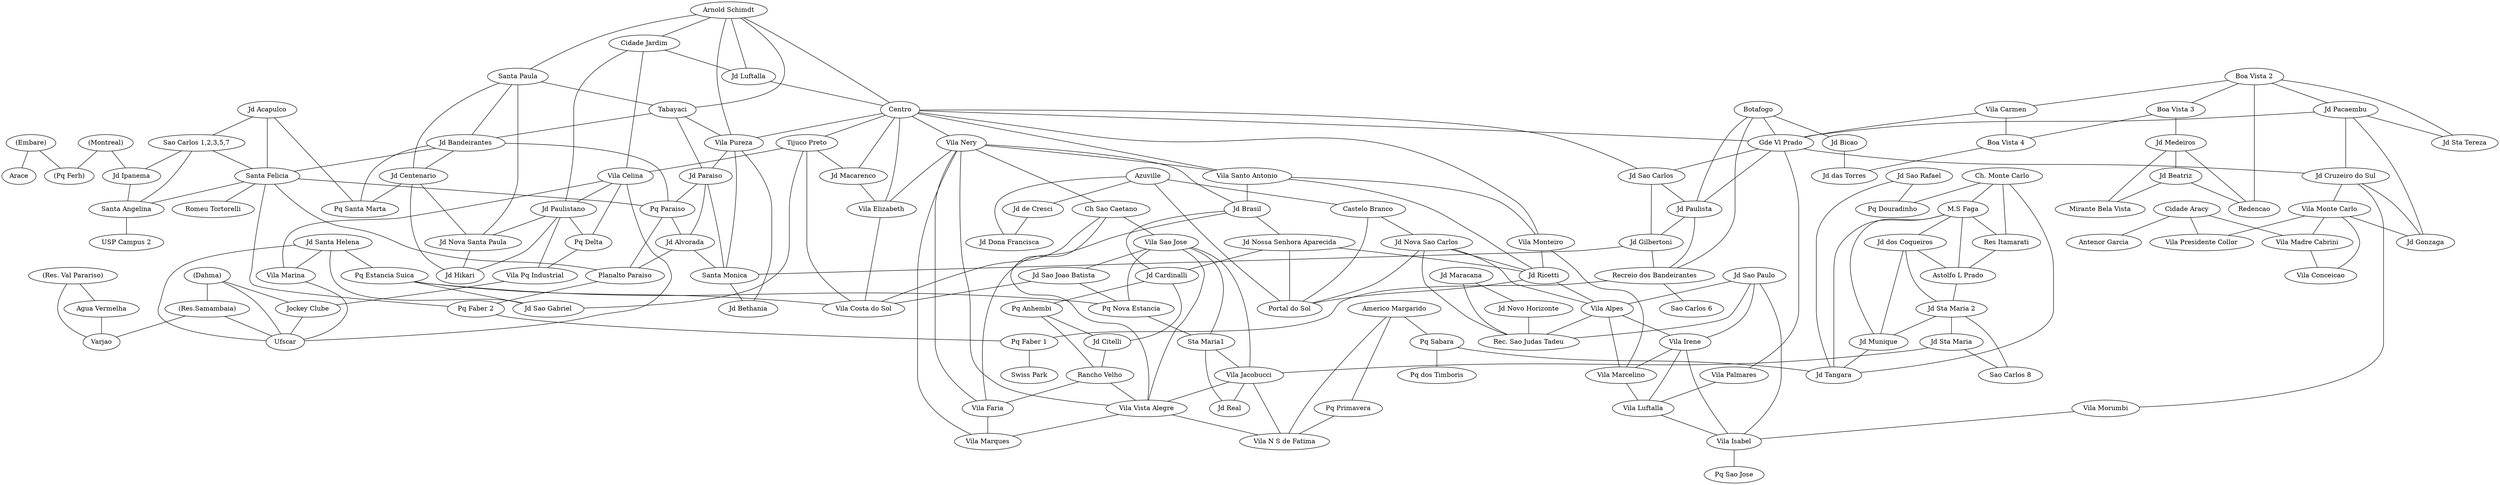 graph saocarlos {

//Node1 [label="Hello, World!"]

/* BAIRROS DE SÃO CARLOS */

/* VÉRTICES */

Node1   [label="(Dahma)"]
Node2   [label="(Res.Samambaia)"]
Node3   [label="(Embare)"]
Node4   [label="Arace"]
Node5   [label="(Montreal)"]
Node6   [label="(Pq Ferh)"]
Node7   [label="(Res. Val Parariso)"]
Node8   [label="Agua Vermelha"]
Node9   [label="Varjao"]
Node10  [label="Americo Margarido"]
Node11  [label="Pq Sabara"]
Node12  [label="Arnold Schimdt"]
Node13  [label="Cidade Jardim"]
Node14  [label="Santa Paula"]
Node15  [label="Tabayaci"]
Node16  [label="Jd Luftalla"]
Node17  [label="Azuville"]
Node18  [label="Jd de Cresci"]
Node19  [label="Jd Dona Francisca"]
Node20  [label="Boa Vista 2"]
Node21  [label="Vila Carmen"]
Node22  [label="Jd Pacaembu"]
Node23  [label="Jd Sta Tereza"]
Node24  [label="Boa Vista 3"]
Node25  [label="Jd Medeiros"]
Node26  [label="Boa Vista 4"]
Node27  [label="Botafogo"]
Node28  [label="Jd Bicao"]
Node29  [label="Castelo Branco"]
Node30  [label="Centro"]
Node31  [label="Vila Nery"]
Node32  [label="Vila Santo Antonio"]
Node33  [label="Tijuco Preto"]
Node34  [label="Gde Vl Prado"]
Node35  [label="Vila Pureza"]
Node36  [label="Jd Macarenco"]
Node37  [label="Jd Sao Carlos"]
Node38  [label="Vila Monteiro"]
Node39  [label="Vila Elizabeth"]
Node40  [label="Ch Sao Caetano"]
Node41  [label="Vila Sao Jose"]
Node42  [label="Ch. Monte Carlo"]
Node43  [label="M.S Faga"]
Node44  [label="Res Itamarati"]
Node45  [label="Cidade Aracy"]
Node46  [label="Antenor Garcia"]
Node47  [label="Vila Celina"]
Node48  [label="Jd Paulistano"]
Node49  [label="Jd Paulista"]
Node50  [label="Jd Cruzeiro do Sul"]
Node51  [label="Vila Palmares"]
Node52  [label="Jd Acapulco"]
Node53  [label="Sao Carlos 1,2,3,5,7"]
Node54  [label="Jd Bandeirantes"]
Node55  [label="Santa Felicia"]
Node56  [label="Jd Beatriz"]
Node57  [label="Redencao"]
Node58  [label="Jd das Torres"]
Node59  [label="Jd Brasil"]
Node60  [label="Jd Nossa Senhora Aparecida"]
Node61  [label="Jd Cardinalli"]
Node62  [label="Pq Anhembi"]
Node63  [label="Jd Citelli"]
Node64  [label="Jd Centenario"]
Node65  [label="Jd Nova Santa Paula"]
Node66  [label="Pq Santa Marta"]
Node67  [label="Jd Hikari"]
Node68  [label="Vila Monte Carlo"]
Node69  [label="Vila Morumbi"]
Node70  [label="Jd dos Coqueiros"]
Node71  [label="Astolfo L Prado"]
Node72  [label="Jd Sta Maria 2"]
Node73  [label="Jd Gilbertoni"]
Node74  [label="Recreio dos Bandeirantes"]
Node75  [label="Jd Gonzaga"]
Node76  [label="Jd Ipanema"]
Node77  [label="Jd Maracana"]
Node78  [label="Jd Novo Horizonte"]
Node79  [label="Mirante Bela Vista"]
Node80  [label="Jd Munique"]
Node81  [label="Jd Nova Sao Carlos"]
Node82  [label="Jd Ricetti"]
Node83  [label="Portal do Sol"]
Node84  [label="Jd Paraiso"]
Node85  [label="Pq Paraiso"]
Node86  [label="Jd Alvorada"]
Node87  [label="Pq Delta"]
Node88  [label="Vila Pq Industrial"]
Node89  [label="Jd Santa Helena"]
Node90  [label="Vila Marina"]
Node91  [label="Pq Estancia Suica"]
Node92  [label="Jd Sao Gabriel"]
Node93  [label="Jd Sao Joao Batista"]
Node94  [label="Pq Nova Estancia"]
Node95  [label="Jd Sao Paulo"]
Node96  [label="Vila Alpes"]
Node97  [label="Rec. Sao Judas Tadeu"]
Node98  [label="Vila Irene"]
Node99  [label="Jd Sao Rafael"]
Node100 [label="Pq Douradinho"]
Node101 [label="Jd Sta Maria"]
Node102 [label="Sao Carlos 8"]
Node103 [label="Jd Tangara"]
Node104 [label="Jockey Clube"]
Node105 [label="Ufscar"]
Node106 [label="Planalto Paraiso"]
Node107 [label="Pq Faber 2"]
Node108 [label="Vila Costa do Sol"]
Node109 [label="Pq Faber 1"]
Node110 [label="Swiss Park"]
Node111 [label="Sta Maria1"]
Node112 [label="Pq Primavera"]
Node113 [label="Pq dos Timboris"]
Node114 [label="Rancho Velho"]
Node115 [label="Sao Carlos 6"]
Node116 [label="Santa Angelina"]
Node117 [label="USP Campus 2"]
Node118 [label="Romeu Tortorelli"]
Node119 [label="Santa Monica"]
Node120 [label="Jd Bethania"]
Node121 [label="Vila Jacobucci"]
Node122 [label="Jd Real"]
Node123 [label="Vila Marcelino"]
Node124 [label="Vila Faria"]
Node125 [label="Vila Luftalla"]
Node126 [label="Vila Isabel"]
Node127 [label="Pq Sao Jose"]
Node128 [label="Vila Vista Alegre"]
Node129 [label="Vila N S de Fatima"]
Node130 [label="Vila Madre Cabrini"]
Node131 [label="Vila Conceicao"]
Node132 [label="Vila Marques"]
Node133 [label="Vila Presidente Collor"]

/* ARESTAS PONDERADAS */

/* Node */
Node1 -- Node2    
Node1 -- Node104    
Node1 -- Node105 

/* Node */
//Node2 -- Node1    
Node2 -- Node9    
Node2 -- Node105 

/* Node */
Node3 -- Node4    
Node3 -- Node6 

/* Node */
//Node4 -- Node3 

/* Node */
Node5 -- Node6    
Node5 -- Node76 

/* Node */
//Node6 -- Node3    
//Node6 -- Node5 

/* Node */
Node7 -- Node8    
Node7 -- Node9 

/* Node */
//Node8 -- Node7    
Node8 -- Node9 

/* Node */
//Node9 -- Node2    
//Node9 -- Node7    
//Node9 -- Node8 

/* Node */
Node10 -- Node11    
Node10 -- Node112   
Node10 -- Node129 

/* Node */
//Node11 -- Node10    
Node11 -- Node103    
Node11 -- Node113 

/* Node */
Node12 -- Node13    
Node12 -- Node14    
Node12 -- Node15    
Node12 -- Node16    
Node12 -- Node30    
Node12 -- Node35 

/* Node */
//Node13 -- Node12    
Node13 -- Node16    
Node13 -- Node47    
Node13 -- Node48 

/* Node */
//Node14 -- Node12    
Node14 -- Node15    
Node14 -- Node54    
Node14 -- Node64    
Node14 -- Node65 

/* Node */
//Node15 -- Node12    
//Node15 -- Node14    
Node15 -- Node35    
Node15 -- Node54    
Node15 -- Node84 

/* Node */
//Node16 -- Node12    
//Node16 -- Node13    
Node16 -- Node30 

/* Node */
Node17 -- Node18    
Node17 -- Node19    
Node17 -- Node29    
Node17 -- Node83 

/* Node */
//Node18 -- Node17    
Node18 -- Node19 

/* Node */
//Node19 -- Node17    
//Node19 -- Node18 

/* Node */
Node20 -- Node21    
Node20 -- Node22    
Node20 -- Node23    
Node20 -- Node24    
Node20 -- Node57 

/* Node */
//Node21 -- Node20    
Node21 -- Node26    
Node21 -- Node34 

/* Node */
//Node22 -- Node20    
Node22 -- Node23    
Node22 -- Node34    
Node22 -- Node50    
Node22 -- Node75 

/* Node */
//Node23 -- Node20    
//Node23 -- Node22 

/* Node */
//Node24 -- Node20    
Node24 -- Node25    
Node24 -- Node26 

/* Node */
//Node25 -- Node24    
Node25 -- Node56    
Node25 -- Node57   
Node25 -- Node79 

/* Node */
//Node26 -- Node21    
//Node26 -- Node24    
Node26 -- Node58 

/* Node */
Node27 -- Node28    
Node27 -- Node34   
Node27 -- Node49    
Node27 -- Node74 

/* Node */
//Node28 -- Node27    
Node28 -- Node58 

/* Node */
//Node29 -- Node17    
Node29 -- Node81    
Node29 -- Node83 

/* Node */
//Node30 -- Node12    
//Node30 -- Node16    
Node30 -- Node31    
Node30 -- Node32    
Node30 -- Node33    
Node30 -- Node34    
Node30 -- Node35    
Node30 -- Node36    
Node30 -- Node37    
Node30 -- Node38    
Node30 -- Node39 

/* Node */
//Node31 -- Node30    
Node31 -- Node32    
Node31 -- Node39   
Node31 -- Node40    
Node31 -- Node59    
Node31 -- Node124    
Node31 -- Node128    
Node31 -- Node132 

/* Node */
//Node32 -- Node30    
//Node32 -- Node31    
Node32 -- Node38    
Node32 -- Node59    
Node32 -- Node82 

/* Node */
//Node33 -- Node30    
Node33 -- Node36    
Node33 -- Node47    
Node33 -- Node92    
Node33 -- Node108 

/* Node */
//Node34 -- Node21    
//Node34 -- Node22    
//Node34 -- Node27    
//Node34 -- Node30    
Node34 -- Node37    
Node34 -- Node49    
Node34 -- Node50    
Node34 -- Node51 

/* Node */
//Node35 -- Node12    
//Node35 -- Node15    
//Node35 -- Node30    
Node35 -- Node84    
Node35 -- Node119    
Node35 -- Node120 

/* Node */
//Node36 -- Node30    
//Node36 -- Node33    
Node36 -- Node39 

/* Node */
//Node37 -- Node30    
//Node37 -- Node34    
Node37 -- Node49    
Node37 -- Node73 

/* Node */
//Node38 -- Node30    
//Node38 -- Node32    
Node38 -- Node82    
Node38 -- Node123 

/* Node */
//Node39 -- Node30    
//Node39 -- Node31    
//Node39 -- Node36    
Node39 -- Node108 

/* Node */
//Node40 -- Node31    
Node40 -- Node41    
Node40 -- Node108    
Node40 -- Node128 

/* Node */
//Node41 -- Node40    
Node41 -- Node93    
Node41 -- Node94    
Node41 -- Node111    
Node41 -- Node121    
Node41 -- Node128 

/* Node */
Node42 -- Node43    
Node42 -- Node44    
Node42 -- Node100    
Node42 -- Node103 

/* Node */
//Node43 -- Node42    
Node43 -- Node44    
Node43 -- Node70    
Node43 -- Node71    
Node43 -- Node80    
Node43 -- Node103 

/* Node */
//Node44 -- Node42    
//Node44 -- Node43    
Node44 -- Node71 

/* Node */
Node45 -- Node46    
Node45 -- Node130    
Node45 -- Node133 

/* Node */
//Node46 -- Node45 

/* Node */
//Node47 -- Node13    
//Node47 -- Node33    
Node47 -- Node48    
Node47 -- Node87    
Node47 -- Node90    
Node47 -- Node105 

/* Node */
//Node48 -- Node13    
//Node48 -- Node47    
Node48 -- Node65    
Node48 -- Node67    
Node48 -- Node87    
Node48 -- Node88 

/* Node */
//Node49 -- Node27    
//Node49 -- Node34    
//Node49 -- Node37    
Node49 -- Node73    
Node49 -- Node74 

/* Node */
//Node50 -- Node22    
//Node50 -- Node34    
Node50 -- Node68    
Node50 -- Node69    
Node50 -- Node75 

/* Node */
//Node51 -- Node34    
Node51 -- Node125 

/* Node */
Node52 -- Node53    
Node52 -- Node55    
Node52 -- Node66 

/* Node */
//Node53 -- Node52    
Node53 -- Node55    
Node53 -- Node76    
Node53 -- Node116 

/* Node */
//Node54 -- Node14    
//Node54 -- Node15   
Node54 -- Node55    
Node54 -- Node64    
Node54 -- Node66    
Node54 -- Node85 

/* Node */
//Node55 -- Node52    
//Node55 -- Node53    
//Node55 -- Node54    
Node55 -- Node85    
Node55 -- Node106    
Node55 -- Node107    
Node55 -- Node116    
Node55 -- Node118 

/* Node */
//Node56 -- Node25    
Node56 -- Node57    
Node56 -- Node79 

/* Node */
//Node57 -- Node20    
//Node57 -- Node25    
//Node57 -- Node56 

/* Node */
//Node58 -- Node26    
//Node58 -- Node28 

/* Node */
//Node59 -- Node31    
//Node59 -- Node32    
Node59 -- Node60    
Node59 -- Node61    
Node59 -- Node124 

/* Node */
//Node60 -- Node59    
Node60 -- Node61    
Node60 -- Node82    
Node60 -- Node83 

/* Node */
//Node61 -- Node59    
//Node61 -- Node60    
Node61 -- Node62    
Node61 -- Node63 

/* Node */
//Node62 -- Node61    
Node62 -- Node63    
Node62 -- Node114 

/* Node */
//Node63 -- Node61    
//Node63 -- Node62    
Node63 -- Node114 

/* Node */
//Node64 -- Node14    
//Node64 -- Node54    
Node64 -- Node65    
Node64 -- Node66    
Node64 -- Node67 

/* Node */
//Node65 -- Node14    
//Node65 -- Node48    
//Node65 -- Node64    
Node65 -- Node67 

/* Node */
//Node66 -- Node52    
//Node66 -- Node54    
//Node66 -- Node64 

/* Node */
//Node67 -- Node48    
//Node67 -- Node64    
//Node67 -- Node65 

/* Node */
//Node68 -- Node50    
Node68 -- Node75    
Node68 -- Node130    
Node68 -- Node131    
Node68 -- Node133 

/* Node */
//Node69 -- Node50    
Node69 -- Node126 

/* Node */
//Node70 -- Node43    
Node70 -- Node71    
Node70 -- Node72    
Node70 -- Node80 

/* Node */
//Node71 -- Node43    
//Node71 -- Node44    
//Node71 -- Node70    
Node71 -- Node72 

/* Node */
//Node72 -- Node70    
//Node72 -- Node71    
Node72 -- Node80    
Node72 -- Node101    
Node72 -- Node102 

/* Node */
//Node73 -- Node37    
//Node73 -- Node49    
Node73 -- Node74    
Node73 -- Node119 

/* Node */
//Node74 -- Node27    
//Node74 -- Node49    
//Node74 -- Node73    
Node74 -- Node109    
Node74 -- Node115 

/* Node */
//Node75 -- Node22    
//Node75 -- Node50    
//Node75 -- Node68 

/* Node */
//Node76 -- Node5    
//Node76 -- Node53    
Node76 -- Node116 

/* Node */
Node77 -- Node78    
Node77 -- Node97 

/* Node */
//Node78 -- Node77    
Node78 -- Node97 

/* Node */
//Node79 -- Node25    
//Node79 -- Node56 

/* Node */
//Node80 -- Node43    
//Node80 -- Node70    
//Node80 -- Node72    
Node80 -- Node103 

/* Node */
//Node81 -- Node29    
Node81 -- Node82    
Node81 -- Node83    
Node81 -- Node96    
Node81 -- Node97 

/* Node */
//Node82 -- Node32    
//Node82 -- Node38    
//Node82 -- Node60    
//Node82 -- Node81    
Node82 -- Node83    
Node82 -- Node96 

/* Node */
//Node83 -- Node17    
//Node83 -- Node29    
//Node83 -- Node60    
//Node83 -- Node81    
//Node83 -- Node82 

/* Node */
//Node84 -- Node15    
//Node84 -- Node35    
Node84 -- Node85    
Node84 -- Node86    
Node84 -- Node119 

/* Node */
//Node85 -- Node54    
//Node85 -- Node55    
//Node85 -- Node84    
Node85 -- Node86    
Node85 -- Node106 

/* Node */
//Node86 -- Node84    
//Node86 -- Node85    
Node86 -- Node106    
Node86 -- Node119 

/* Node */
//Node87 -- Node47    
//Node87 -- Node48    
Node87 -- Node88 

/* Node */
//Node88 -- Node48    
//Node88 -- Node87    
Node88 -- Node104 

/* Node */
Node89 -- Node90    
Node89 -- Node91    
Node89 -- Node92    
Node89 -- Node105 

/* Node */
//Node90 -- Node47    
//Node90 -- Node89    
Node90 -- Node105 

/* Node */
//Node91 -- Node89    
Node91 -- Node92    
Node91 -- Node94    
Node91 -- Node108 

/* Node */
//Node92 -- Node33    
//Node92 -- Node89    
//Node92 -- Node91 

/* Node */
//Node93 -- Node41    
Node93 -- Node94    
Node93 -- Node108 

/* Node */
//Node94 -- Node41    
//Node94 -- Node91    
//Node94 -- Node93    
Node94 -- Node111 

/* Node */
Node95 -- Node96    
Node95 -- Node97    
Node95 -- Node98    
Node95 -- Node126 

/* Node */
//Node96 -- Node81    
//Node96 -- Node82    
//Node96 -- Node95    
Node96 -- Node97    
Node96 -- Node98    
Node96 -- Node123 

/* Node */
//Node97 -- Node77    
//Node97 -- Node78    
//Node97 -- Node81    
//Node97 -- Node95    
//Node97 -- Node96 

/* Node */
//Node98 -- Node95    
//Node98 -- Node96    
Node98 -- Node123    
Node98 -- Node125    
Node98 -- Node126 

/* Node */
Node99 -- Node100    
Node99 -- Node103 

/* Node */
//Node100 -- Node42    
//Node100 -- Node99 

/* Node */
//Node101 -- Node72    
Node101 -- Node102    
Node101 -- Node121 

/* Node */
//Node102 -- Node72    
//Node102 -- Node101 

/* Node */
//Node103 -- Node11    
//Node103 -- Node42    
//Node103 -- Node43    
//Node103 -- Node80    
//Node103 -- Node99 

/* Node */
//Node104 -- Node1    
//Node104 -- Node88    
Node104 -- Node105 

/* Node */
//Node105 -- Node1    
//Node105 -- Node2    
//Node105 -- Node47   
//Node105 -- Node89    
//Node105 -- Node90    
//Node105 -- Node104 

/* Node */
//Node106 -- Node55    
//Node106 -- Node85    
//Node106 -- Node86    
Node106 -- Node107 

/* Node */
//Node107 -- Node55    
//Node107 -- Node106    
Node107 -- Node109 

/* Node */
//Node108 -- Node33    
//Node108 -- Node39    
//Node108 -- Node40    
//Node108 -- Node91    
//Node108 -- Node93 

/* Node */
//Node109 -- Node74    
//Node109 -- Node107    
Node109 -- Node110 

/* Node */
//Node110 -- Node109 

/* Node */
//Node111 -- Node41    
//Node111 -- Node94    
Node111 -- Node121    
Node111 -- Node122 

/* Node */
//Node112 -- Node10    
Node112 -- Node129 

/* Node */
//Node113 -- Node11 

/* Node */
//Node114 -- Node62    
//Node114 -- Node63    
Node114 -- Node124   
Node114 -- Node128 

/* Node */
//Node115 -- Node74 

/* Node */
//Node116 -- Node53    
//Node116 -- Node55    
//Node116 -- Node76    
Node116 -- Node117 

/* Node */
//Node117 -- Node116 

/* Node */
//Node118 -- Node55 

/* Node */
//Node119 -- Node35    
//Node119 -- Node73    
//Node119 -- Node84    
//Node119 -- Node86    
Node119 -- Node120 

/* Node */
//Node120 -- Node35    
//Node120 -- Node119 

/* Node */
//Node121 -- Node41    
//Node121 -- Node101    
//Node121 -- Node111    
Node121 -- Node122    
Node121 -- Node128    
Node121 -- Node129 

/* Node */
//Node122 -- Node111    
//Node122 -- Node121 

/* Node */
//Node123 -- Node38    
//Node123 -- Node96    
//Node123 -- Node98    
Node123 -- Node125 

/* Node */
//Node124 -- Node31    
//Node124 -- Node59    
//Node124 -- Node114    
Node124 -- Node132 

/* Node */
//Node125 -- Node51    
//Node125 -- Node98    
//Node125 -- Node123    
Node125 -- Node126 

/* Node */
//Node126 -- Node69    
//Node126 -- Node95    
//Node126 -- Node98    
//Node126 -- Node125    
Node126 -- Node127 

/* Node */
//Node127 -- Node126 

/* Node */
//Node128 -- Node31    
//Node128 -- Node40    
//Node128 -- Node41    
//Node128 -- Node114    
//Node128 -- Node121    
Node128 -- Node129    
Node128 -- Node132 

/* Node */
//Node129 -- Node10    
//Node129 -- Node112    
//Node129 -- Node121    
//Node129 -- Node128 

/* Node */
//Node130 -- Node45    
//Node130 -- Node68    
Node130 -- Node131 

/* Node */
//Node131 -- Node68    
//Node131 -- Node130 

/* Node */
//Node132 -- Node31    
//Node132 -- Node124   
//Node132 -- Node128 

/* Node */
//Node133 -- Node45    Node133 -- Node68 
}
